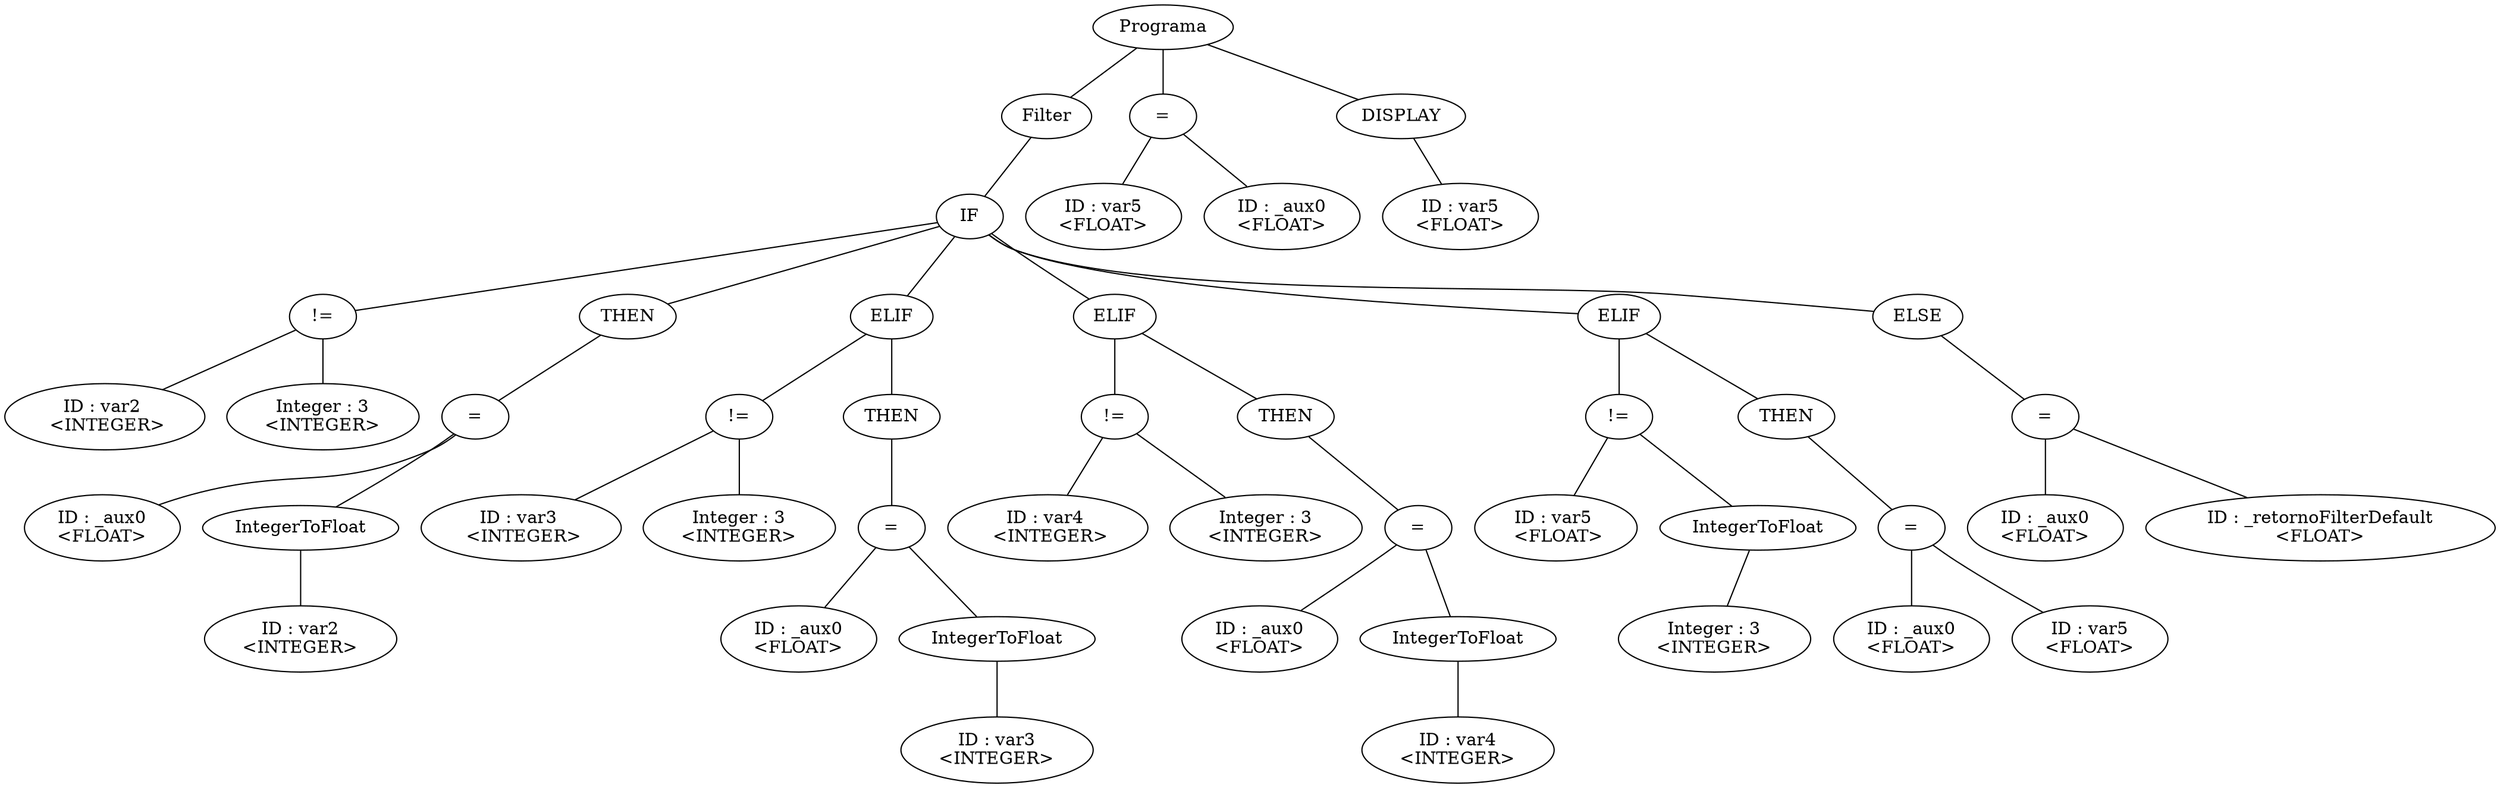 graph G {nodo_149683597[label="Programa"]
nodo_68772363[label="Filter"]
nodo_149683597--nodo_68772363
nodo_2141097718[label="IF"]
nodo_68772363--nodo_2141097718
nodo_1482220186[label="!="]
nodo_2141097718--nodo_1482220186
nodo_252210057[label="ID : var2 
 <INTEGER>"]
nodo_1482220186--nodo_252210057
nodo_1078872409[label="Integer : 3\n<INTEGER>"]
nodo_1482220186--nodo_1078872409
nodo_1261209240[label="="]
nodo_911195092--nodo_1261209240
nodo_1417670997[label="ID : _aux0\n<FLOAT>"]
nodo_1261209240--nodo_1417670997
nodo_417827952[label="IntegerToFloat"]
nodo_1261209240--nodo_417827952
nodo_709958324[label="ID : var2\n<INTEGER>"]
nodo_417827952--nodo_709958324
nodo_2141097718--nodo_911195092
nodo_911195092[label="THEN"]
nodo_90587424[label="ELIF"]
nodo_2141097718--nodo_90587424
nodo_775482752[label="!="]
nodo_90587424--nodo_775482752
nodo_169373755[label="ID : var3 
 <INTEGER>"]
nodo_775482752--nodo_169373755
nodo_675172214[label="Integer : 3\n<INTEGER>"]
nodo_775482752--nodo_675172214
nodo_90587424--nodo_535871748
nodo_535871748[label="THEN"]
nodo_526808080[label="="]
nodo_535871748--nodo_526808080
nodo_1985732241[label="ID : _aux0\n<FLOAT>"]
nodo_526808080--nodo_1985732241
nodo_1057747401[label="IntegerToFloat"]
nodo_526808080--nodo_1057747401
nodo_1695829153[label="ID : var3\n<INTEGER>"]
nodo_1057747401--nodo_1695829153
nodo_1233023719[label="ELIF"]
nodo_2141097718--nodo_1233023719
nodo_1643745807[label="!="]
nodo_1233023719--nodo_1643745807
nodo_18657856[label="ID : var4 
 <INTEGER>"]
nodo_1643745807--nodo_18657856
nodo_1185585030[label="Integer : 3\n<INTEGER>"]
nodo_1643745807--nodo_1185585030
nodo_1233023719--nodo_849855124
nodo_849855124[label="THEN"]
nodo_2088320254[label="="]
nodo_849855124--nodo_2088320254
nodo_1362997396[label="ID : _aux0\n<FLOAT>"]
nodo_2088320254--nodo_1362997396
nodo_903317057[label="IntegerToFloat"]
nodo_2088320254--nodo_903317057
nodo_668152282[label="ID : var4\n<INTEGER>"]
nodo_903317057--nodo_668152282
nodo_318269202[label="ELIF"]
nodo_2141097718--nodo_318269202
nodo_788389065[label="!="]
nodo_318269202--nodo_788389065
nodo_663859929[label="ID : var5 
 <FLOAT>"]
nodo_788389065--nodo_663859929
nodo_1222848219[label="IntegerToFloat"]
nodo_788389065--nodo_1222848219
nodo_137930906[label="Integer : 3\n<INTEGER>"]
nodo_1222848219--nodo_137930906
nodo_318269202--nodo_253592515
nodo_253592515[label="THEN"]
nodo_571851838[label="="]
nodo_253592515--nodo_571851838
nodo_725543158[label="ID : _aux0\n<FLOAT>"]
nodo_571851838--nodo_725543158
nodo_2063240892[label="ID : var5\n<FLOAT>"]
nodo_571851838--nodo_2063240892
nodo_2141097718--nodo_821339684
nodo_821339684[label="ELSE"]
nodo_936084737[label="="]
nodo_821339684--nodo_936084737
nodo_1005814770[label="ID : _aux0\n<FLOAT>"]
nodo_936084737--nodo_1005814770
nodo_1733731618[label="ID : _retornoFilterDefault\n<FLOAT>"]
nodo_936084737--nodo_1733731618
nodo_1232558106[label="="]
nodo_149683597--nodo_1232558106
nodo_587153336[label="ID : var5\n<FLOAT>"]
nodo_1232558106--nodo_587153336
nodo_95732742[label="ID : _aux0\n<FLOAT>"]
nodo_1232558106--nodo_95732742
nodo_1469652519[label="DISPLAY"]
nodo_149683597--nodo_1469652519
nodo_618478406[label="ID : var5\n<FLOAT>"]
nodo_1469652519--nodo_618478406
}
